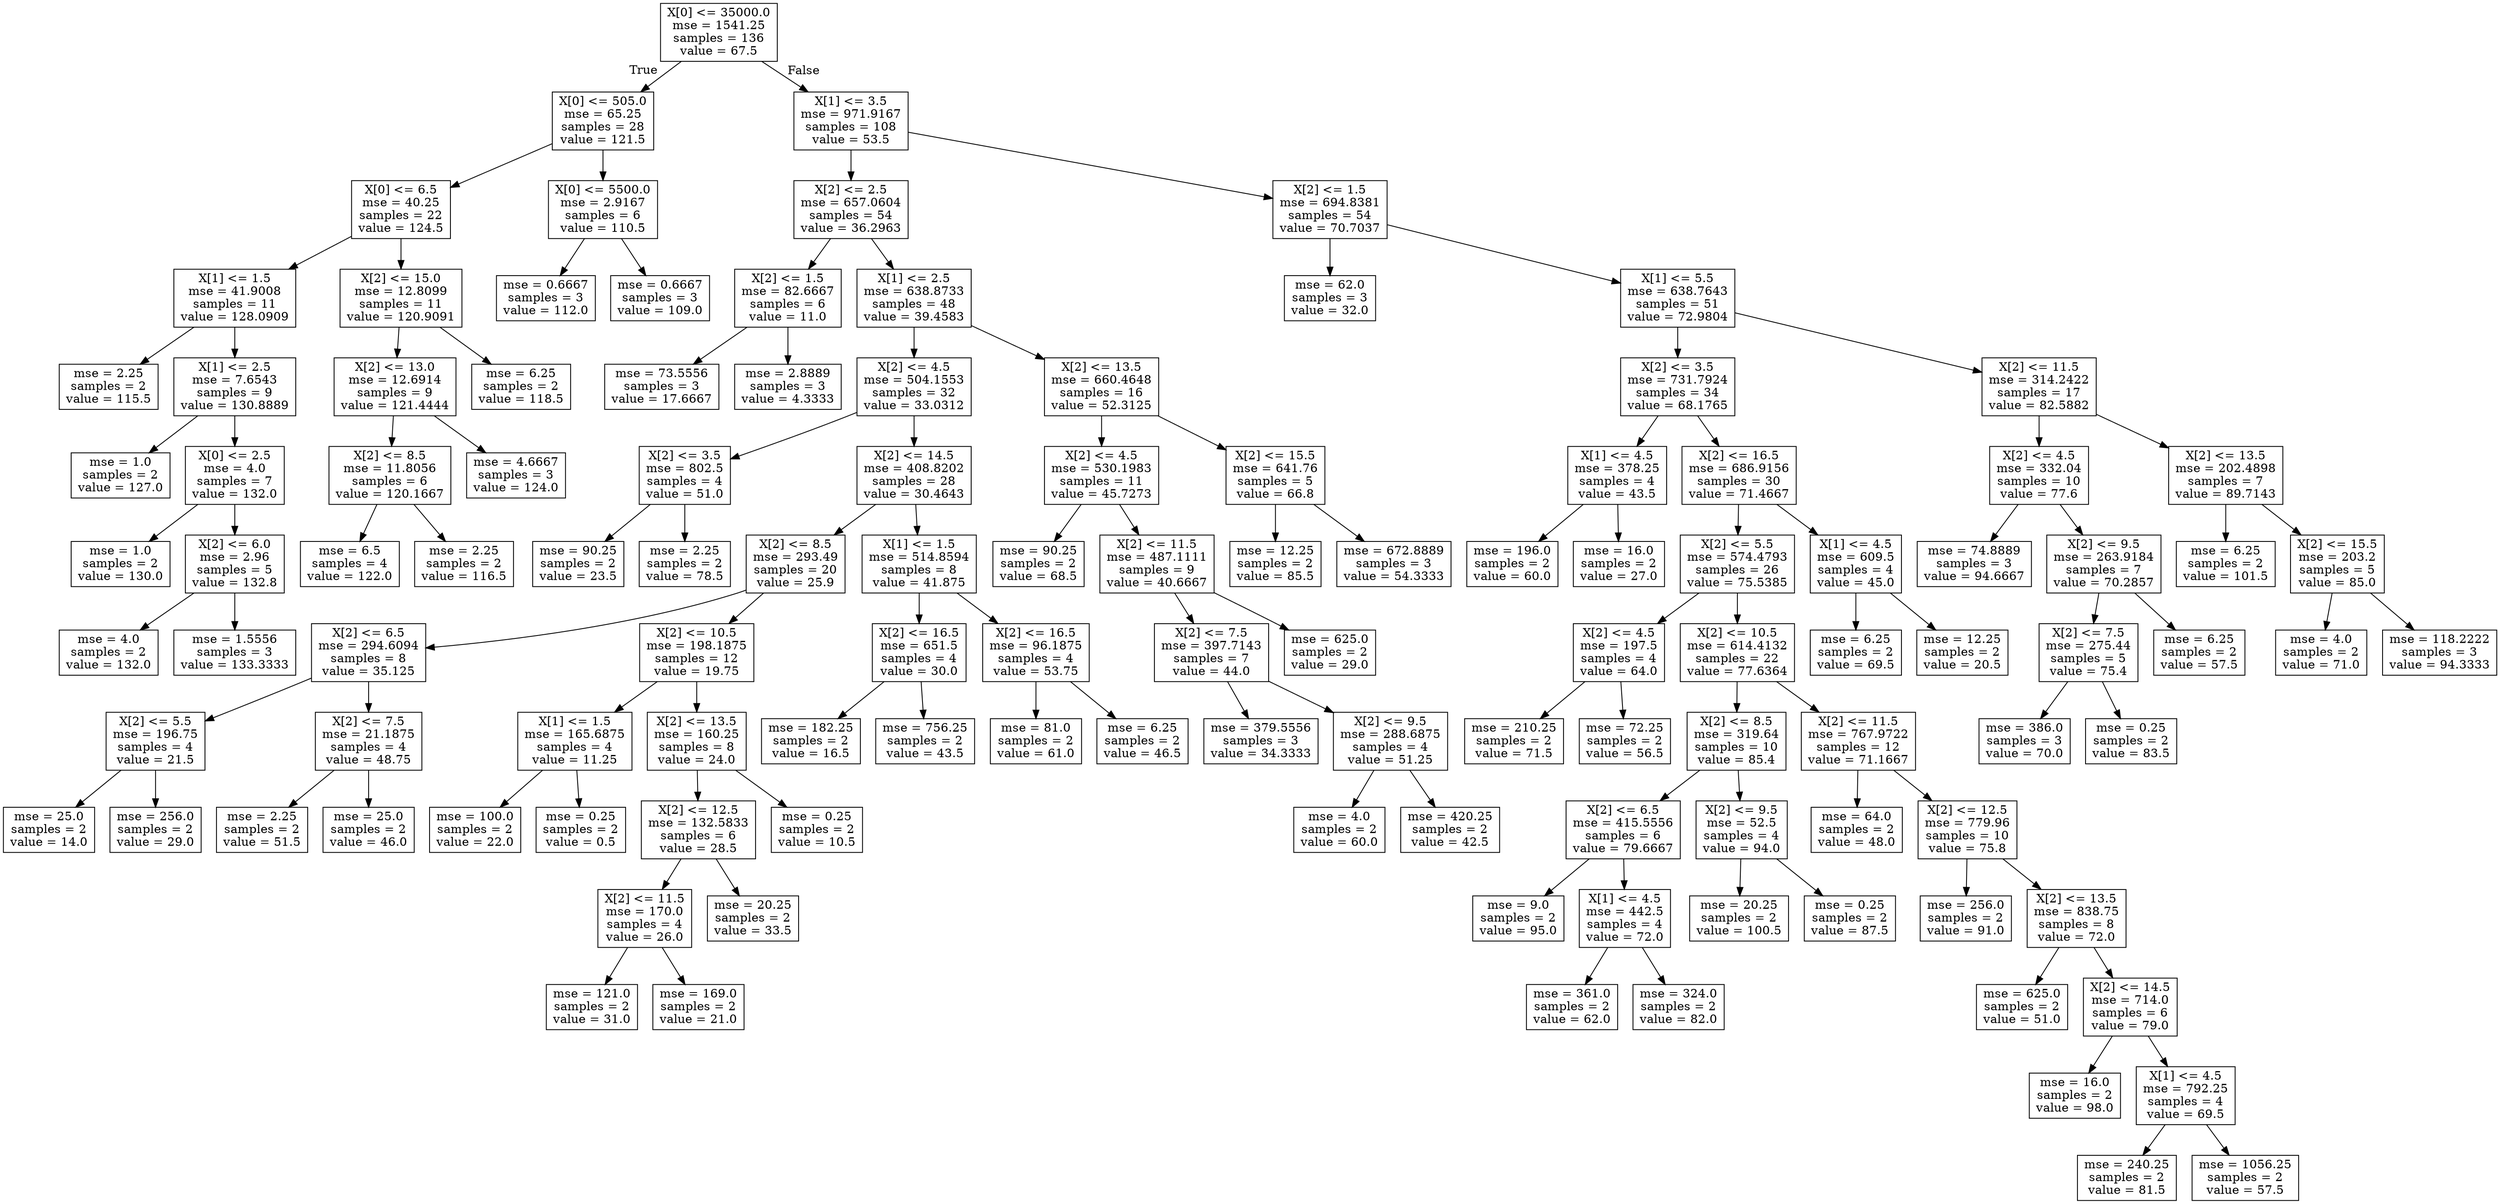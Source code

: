 digraph Tree {
node [shape=box] ;
0 [label="X[0] <= 35000.0\nmse = 1541.25\nsamples = 136\nvalue = 67.5"] ;
1 [label="X[0] <= 505.0\nmse = 65.25\nsamples = 28\nvalue = 121.5"] ;
0 -> 1 [labeldistance=2.5, labelangle=45, headlabel="True"] ;
2 [label="X[0] <= 6.5\nmse = 40.25\nsamples = 22\nvalue = 124.5"] ;
1 -> 2 ;
3 [label="X[1] <= 1.5\nmse = 41.9008\nsamples = 11\nvalue = 128.0909"] ;
2 -> 3 ;
4 [label="mse = 2.25\nsamples = 2\nvalue = 115.5"] ;
3 -> 4 ;
5 [label="X[1] <= 2.5\nmse = 7.6543\nsamples = 9\nvalue = 130.8889"] ;
3 -> 5 ;
6 [label="mse = 1.0\nsamples = 2\nvalue = 127.0"] ;
5 -> 6 ;
7 [label="X[0] <= 2.5\nmse = 4.0\nsamples = 7\nvalue = 132.0"] ;
5 -> 7 ;
8 [label="mse = 1.0\nsamples = 2\nvalue = 130.0"] ;
7 -> 8 ;
9 [label="X[2] <= 6.0\nmse = 2.96\nsamples = 5\nvalue = 132.8"] ;
7 -> 9 ;
10 [label="mse = 4.0\nsamples = 2\nvalue = 132.0"] ;
9 -> 10 ;
11 [label="mse = 1.5556\nsamples = 3\nvalue = 133.3333"] ;
9 -> 11 ;
12 [label="X[2] <= 15.0\nmse = 12.8099\nsamples = 11\nvalue = 120.9091"] ;
2 -> 12 ;
13 [label="X[2] <= 13.0\nmse = 12.6914\nsamples = 9\nvalue = 121.4444"] ;
12 -> 13 ;
14 [label="X[2] <= 8.5\nmse = 11.8056\nsamples = 6\nvalue = 120.1667"] ;
13 -> 14 ;
15 [label="mse = 6.5\nsamples = 4\nvalue = 122.0"] ;
14 -> 15 ;
16 [label="mse = 2.25\nsamples = 2\nvalue = 116.5"] ;
14 -> 16 ;
17 [label="mse = 4.6667\nsamples = 3\nvalue = 124.0"] ;
13 -> 17 ;
18 [label="mse = 6.25\nsamples = 2\nvalue = 118.5"] ;
12 -> 18 ;
19 [label="X[0] <= 5500.0\nmse = 2.9167\nsamples = 6\nvalue = 110.5"] ;
1 -> 19 ;
20 [label="mse = 0.6667\nsamples = 3\nvalue = 112.0"] ;
19 -> 20 ;
21 [label="mse = 0.6667\nsamples = 3\nvalue = 109.0"] ;
19 -> 21 ;
22 [label="X[1] <= 3.5\nmse = 971.9167\nsamples = 108\nvalue = 53.5"] ;
0 -> 22 [labeldistance=2.5, labelangle=-45, headlabel="False"] ;
23 [label="X[2] <= 2.5\nmse = 657.0604\nsamples = 54\nvalue = 36.2963"] ;
22 -> 23 ;
24 [label="X[2] <= 1.5\nmse = 82.6667\nsamples = 6\nvalue = 11.0"] ;
23 -> 24 ;
25 [label="mse = 73.5556\nsamples = 3\nvalue = 17.6667"] ;
24 -> 25 ;
26 [label="mse = 2.8889\nsamples = 3\nvalue = 4.3333"] ;
24 -> 26 ;
27 [label="X[1] <= 2.5\nmse = 638.8733\nsamples = 48\nvalue = 39.4583"] ;
23 -> 27 ;
28 [label="X[2] <= 4.5\nmse = 504.1553\nsamples = 32\nvalue = 33.0312"] ;
27 -> 28 ;
29 [label="X[2] <= 3.5\nmse = 802.5\nsamples = 4\nvalue = 51.0"] ;
28 -> 29 ;
30 [label="mse = 90.25\nsamples = 2\nvalue = 23.5"] ;
29 -> 30 ;
31 [label="mse = 2.25\nsamples = 2\nvalue = 78.5"] ;
29 -> 31 ;
32 [label="X[2] <= 14.5\nmse = 408.8202\nsamples = 28\nvalue = 30.4643"] ;
28 -> 32 ;
33 [label="X[2] <= 8.5\nmse = 293.49\nsamples = 20\nvalue = 25.9"] ;
32 -> 33 ;
34 [label="X[2] <= 6.5\nmse = 294.6094\nsamples = 8\nvalue = 35.125"] ;
33 -> 34 ;
35 [label="X[2] <= 5.5\nmse = 196.75\nsamples = 4\nvalue = 21.5"] ;
34 -> 35 ;
36 [label="mse = 25.0\nsamples = 2\nvalue = 14.0"] ;
35 -> 36 ;
37 [label="mse = 256.0\nsamples = 2\nvalue = 29.0"] ;
35 -> 37 ;
38 [label="X[2] <= 7.5\nmse = 21.1875\nsamples = 4\nvalue = 48.75"] ;
34 -> 38 ;
39 [label="mse = 2.25\nsamples = 2\nvalue = 51.5"] ;
38 -> 39 ;
40 [label="mse = 25.0\nsamples = 2\nvalue = 46.0"] ;
38 -> 40 ;
41 [label="X[2] <= 10.5\nmse = 198.1875\nsamples = 12\nvalue = 19.75"] ;
33 -> 41 ;
42 [label="X[1] <= 1.5\nmse = 165.6875\nsamples = 4\nvalue = 11.25"] ;
41 -> 42 ;
43 [label="mse = 100.0\nsamples = 2\nvalue = 22.0"] ;
42 -> 43 ;
44 [label="mse = 0.25\nsamples = 2\nvalue = 0.5"] ;
42 -> 44 ;
45 [label="X[2] <= 13.5\nmse = 160.25\nsamples = 8\nvalue = 24.0"] ;
41 -> 45 ;
46 [label="X[2] <= 12.5\nmse = 132.5833\nsamples = 6\nvalue = 28.5"] ;
45 -> 46 ;
47 [label="X[2] <= 11.5\nmse = 170.0\nsamples = 4\nvalue = 26.0"] ;
46 -> 47 ;
48 [label="mse = 121.0\nsamples = 2\nvalue = 31.0"] ;
47 -> 48 ;
49 [label="mse = 169.0\nsamples = 2\nvalue = 21.0"] ;
47 -> 49 ;
50 [label="mse = 20.25\nsamples = 2\nvalue = 33.5"] ;
46 -> 50 ;
51 [label="mse = 0.25\nsamples = 2\nvalue = 10.5"] ;
45 -> 51 ;
52 [label="X[1] <= 1.5\nmse = 514.8594\nsamples = 8\nvalue = 41.875"] ;
32 -> 52 ;
53 [label="X[2] <= 16.5\nmse = 651.5\nsamples = 4\nvalue = 30.0"] ;
52 -> 53 ;
54 [label="mse = 182.25\nsamples = 2\nvalue = 16.5"] ;
53 -> 54 ;
55 [label="mse = 756.25\nsamples = 2\nvalue = 43.5"] ;
53 -> 55 ;
56 [label="X[2] <= 16.5\nmse = 96.1875\nsamples = 4\nvalue = 53.75"] ;
52 -> 56 ;
57 [label="mse = 81.0\nsamples = 2\nvalue = 61.0"] ;
56 -> 57 ;
58 [label="mse = 6.25\nsamples = 2\nvalue = 46.5"] ;
56 -> 58 ;
59 [label="X[2] <= 13.5\nmse = 660.4648\nsamples = 16\nvalue = 52.3125"] ;
27 -> 59 ;
60 [label="X[2] <= 4.5\nmse = 530.1983\nsamples = 11\nvalue = 45.7273"] ;
59 -> 60 ;
61 [label="mse = 90.25\nsamples = 2\nvalue = 68.5"] ;
60 -> 61 ;
62 [label="X[2] <= 11.5\nmse = 487.1111\nsamples = 9\nvalue = 40.6667"] ;
60 -> 62 ;
63 [label="X[2] <= 7.5\nmse = 397.7143\nsamples = 7\nvalue = 44.0"] ;
62 -> 63 ;
64 [label="mse = 379.5556\nsamples = 3\nvalue = 34.3333"] ;
63 -> 64 ;
65 [label="X[2] <= 9.5\nmse = 288.6875\nsamples = 4\nvalue = 51.25"] ;
63 -> 65 ;
66 [label="mse = 4.0\nsamples = 2\nvalue = 60.0"] ;
65 -> 66 ;
67 [label="mse = 420.25\nsamples = 2\nvalue = 42.5"] ;
65 -> 67 ;
68 [label="mse = 625.0\nsamples = 2\nvalue = 29.0"] ;
62 -> 68 ;
69 [label="X[2] <= 15.5\nmse = 641.76\nsamples = 5\nvalue = 66.8"] ;
59 -> 69 ;
70 [label="mse = 12.25\nsamples = 2\nvalue = 85.5"] ;
69 -> 70 ;
71 [label="mse = 672.8889\nsamples = 3\nvalue = 54.3333"] ;
69 -> 71 ;
72 [label="X[2] <= 1.5\nmse = 694.8381\nsamples = 54\nvalue = 70.7037"] ;
22 -> 72 ;
73 [label="mse = 62.0\nsamples = 3\nvalue = 32.0"] ;
72 -> 73 ;
74 [label="X[1] <= 5.5\nmse = 638.7643\nsamples = 51\nvalue = 72.9804"] ;
72 -> 74 ;
75 [label="X[2] <= 3.5\nmse = 731.7924\nsamples = 34\nvalue = 68.1765"] ;
74 -> 75 ;
76 [label="X[1] <= 4.5\nmse = 378.25\nsamples = 4\nvalue = 43.5"] ;
75 -> 76 ;
77 [label="mse = 196.0\nsamples = 2\nvalue = 60.0"] ;
76 -> 77 ;
78 [label="mse = 16.0\nsamples = 2\nvalue = 27.0"] ;
76 -> 78 ;
79 [label="X[2] <= 16.5\nmse = 686.9156\nsamples = 30\nvalue = 71.4667"] ;
75 -> 79 ;
80 [label="X[2] <= 5.5\nmse = 574.4793\nsamples = 26\nvalue = 75.5385"] ;
79 -> 80 ;
81 [label="X[2] <= 4.5\nmse = 197.5\nsamples = 4\nvalue = 64.0"] ;
80 -> 81 ;
82 [label="mse = 210.25\nsamples = 2\nvalue = 71.5"] ;
81 -> 82 ;
83 [label="mse = 72.25\nsamples = 2\nvalue = 56.5"] ;
81 -> 83 ;
84 [label="X[2] <= 10.5\nmse = 614.4132\nsamples = 22\nvalue = 77.6364"] ;
80 -> 84 ;
85 [label="X[2] <= 8.5\nmse = 319.64\nsamples = 10\nvalue = 85.4"] ;
84 -> 85 ;
86 [label="X[2] <= 6.5\nmse = 415.5556\nsamples = 6\nvalue = 79.6667"] ;
85 -> 86 ;
87 [label="mse = 9.0\nsamples = 2\nvalue = 95.0"] ;
86 -> 87 ;
88 [label="X[1] <= 4.5\nmse = 442.5\nsamples = 4\nvalue = 72.0"] ;
86 -> 88 ;
89 [label="mse = 361.0\nsamples = 2\nvalue = 62.0"] ;
88 -> 89 ;
90 [label="mse = 324.0\nsamples = 2\nvalue = 82.0"] ;
88 -> 90 ;
91 [label="X[2] <= 9.5\nmse = 52.5\nsamples = 4\nvalue = 94.0"] ;
85 -> 91 ;
92 [label="mse = 20.25\nsamples = 2\nvalue = 100.5"] ;
91 -> 92 ;
93 [label="mse = 0.25\nsamples = 2\nvalue = 87.5"] ;
91 -> 93 ;
94 [label="X[2] <= 11.5\nmse = 767.9722\nsamples = 12\nvalue = 71.1667"] ;
84 -> 94 ;
95 [label="mse = 64.0\nsamples = 2\nvalue = 48.0"] ;
94 -> 95 ;
96 [label="X[2] <= 12.5\nmse = 779.96\nsamples = 10\nvalue = 75.8"] ;
94 -> 96 ;
97 [label="mse = 256.0\nsamples = 2\nvalue = 91.0"] ;
96 -> 97 ;
98 [label="X[2] <= 13.5\nmse = 838.75\nsamples = 8\nvalue = 72.0"] ;
96 -> 98 ;
99 [label="mse = 625.0\nsamples = 2\nvalue = 51.0"] ;
98 -> 99 ;
100 [label="X[2] <= 14.5\nmse = 714.0\nsamples = 6\nvalue = 79.0"] ;
98 -> 100 ;
101 [label="mse = 16.0\nsamples = 2\nvalue = 98.0"] ;
100 -> 101 ;
102 [label="X[1] <= 4.5\nmse = 792.25\nsamples = 4\nvalue = 69.5"] ;
100 -> 102 ;
103 [label="mse = 240.25\nsamples = 2\nvalue = 81.5"] ;
102 -> 103 ;
104 [label="mse = 1056.25\nsamples = 2\nvalue = 57.5"] ;
102 -> 104 ;
105 [label="X[1] <= 4.5\nmse = 609.5\nsamples = 4\nvalue = 45.0"] ;
79 -> 105 ;
106 [label="mse = 6.25\nsamples = 2\nvalue = 69.5"] ;
105 -> 106 ;
107 [label="mse = 12.25\nsamples = 2\nvalue = 20.5"] ;
105 -> 107 ;
108 [label="X[2] <= 11.5\nmse = 314.2422\nsamples = 17\nvalue = 82.5882"] ;
74 -> 108 ;
109 [label="X[2] <= 4.5\nmse = 332.04\nsamples = 10\nvalue = 77.6"] ;
108 -> 109 ;
110 [label="mse = 74.8889\nsamples = 3\nvalue = 94.6667"] ;
109 -> 110 ;
111 [label="X[2] <= 9.5\nmse = 263.9184\nsamples = 7\nvalue = 70.2857"] ;
109 -> 111 ;
112 [label="X[2] <= 7.5\nmse = 275.44\nsamples = 5\nvalue = 75.4"] ;
111 -> 112 ;
113 [label="mse = 386.0\nsamples = 3\nvalue = 70.0"] ;
112 -> 113 ;
114 [label="mse = 0.25\nsamples = 2\nvalue = 83.5"] ;
112 -> 114 ;
115 [label="mse = 6.25\nsamples = 2\nvalue = 57.5"] ;
111 -> 115 ;
116 [label="X[2] <= 13.5\nmse = 202.4898\nsamples = 7\nvalue = 89.7143"] ;
108 -> 116 ;
117 [label="mse = 6.25\nsamples = 2\nvalue = 101.5"] ;
116 -> 117 ;
118 [label="X[2] <= 15.5\nmse = 203.2\nsamples = 5\nvalue = 85.0"] ;
116 -> 118 ;
119 [label="mse = 4.0\nsamples = 2\nvalue = 71.0"] ;
118 -> 119 ;
120 [label="mse = 118.2222\nsamples = 3\nvalue = 94.3333"] ;
118 -> 120 ;
}